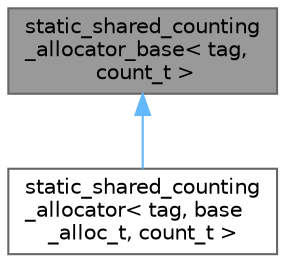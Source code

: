 digraph "static_shared_counting_allocator_base&lt; tag, count_t &gt;"
{
 // LATEX_PDF_SIZE
  bgcolor="transparent";
  edge [fontname=Helvetica,fontsize=10,labelfontname=Helvetica,labelfontsize=10];
  node [fontname=Helvetica,fontsize=10,shape=box,height=0.2,width=0.4];
  Node1 [id="Node000001",label="static_shared_counting\l_allocator_base\< tag,\l count_t \>",height=0.2,width=0.4,color="gray40", fillcolor="grey60", style="filled", fontcolor="black",tooltip=" "];
  Node1 -> Node2 [id="edge1_Node000001_Node000002",dir="back",color="steelblue1",style="solid",tooltip=" "];
  Node2 [id="Node000002",label="static_shared_counting\l_allocator\< tag, base\l_alloc_t, count_t \>",height=0.2,width=0.4,color="gray40", fillcolor="white", style="filled",URL="$classstatic__shared__counting__allocator.html",tooltip=" "];
}
